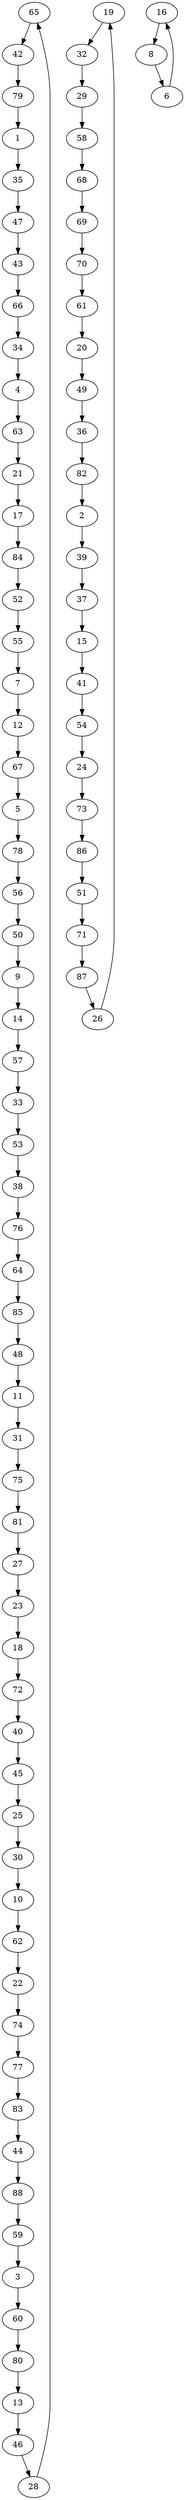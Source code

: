 digraph {
	65
	65 -> 42
	64
	64 -> 85
	19
	19 -> 32
	43
	43 -> 66
	62
	62 -> 22
	84
	84 -> 52
	41
	41 -> 54
	75
	75 -> 81
	57
	57 -> 33
	16
	16 -> 8
	82
	82 -> 2
	78
	78 -> 56
	29
	29 -> 58
	49
	49 -> 36
	55
	55 -> 7
	70
	70 -> 61
	45
	45 -> 25
	27
	27 -> 23
	40
	40 -> 45
	80
	80 -> 13
	36
	36 -> 82
	74
	74 -> 77
	4
	4 -> 63
	81
	81 -> 27
	37
	37 -> 15
	22
	22 -> 74
	17
	17 -> 84
	71
	71 -> 87
	6
	6 -> 16
	63
	63 -> 21
	85
	85 -> 48
	13
	13 -> 46
	32
	32 -> 29
	24
	24 -> 73
	60
	60 -> 80
	54
	54 -> 24
	79
	79 -> 1
	38
	38 -> 76
	35
	35 -> 47
	7
	7 -> 12
	18
	18 -> 72
	73
	73 -> 86
	77
	77 -> 83
	9
	9 -> 14
	58
	58 -> 68
	26
	26 -> 19
	31
	31 -> 75
	15
	15 -> 41
	59
	59 -> 3
	61
	61 -> 20
	52
	52 -> 55
	83
	83 -> 44
	69
	69 -> 70
	86
	86 -> 51
	5
	5 -> 78
	20
	20 -> 49
	3
	3 -> 60
	12
	12 -> 67
	44
	44 -> 88
	21
	21 -> 17
	66
	66 -> 34
	34
	34 -> 4
	11
	11 -> 31
	48
	48 -> 11
	47
	47 -> 43
	68
	68 -> 69
	39
	39 -> 37
	67
	67 -> 5
	88
	88 -> 59
	33
	33 -> 53
	76
	76 -> 64
	87
	87 -> 26
	72
	72 -> 40
	28
	28 -> 65
	56
	56 -> 50
	23
	23 -> 18
	1
	1 -> 35
	14
	14 -> 57
	51
	51 -> 71
	2
	2 -> 39
	10
	10 -> 62
	8
	8 -> 6
	25
	25 -> 30
	46
	46 -> 28
	53
	53 -> 38
	42
	42 -> 79
	30
	30 -> 10
	50
	50 -> 9
}
